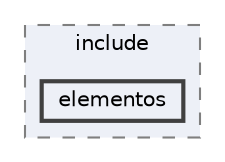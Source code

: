 digraph "becommons/include/elementos"
{
 // LATEX_PDF_SIZE
  bgcolor="transparent";
  edge [fontname=Helvetica,fontsize=10,labelfontname=Helvetica,labelfontsize=10];
  node [fontname=Helvetica,fontsize=10,shape=box,height=0.2,width=0.4];
  compound=true
  subgraph clusterdir_9a744b5567c265deacf566b467d8af59 {
    graph [ bgcolor="#edf0f7", pencolor="grey50", label="include", fontname=Helvetica,fontsize=10 style="filled,dashed", URL="dir_9a744b5567c265deacf566b467d8af59.html",tooltip=""]
  dir_b1eee439f86f75fbc695d9d24374e815 [label="elementos", fillcolor="#edf0f7", color="grey25", style="filled,bold", URL="dir_b1eee439f86f75fbc695d9d24374e815.html",tooltip=""];
  }
}
